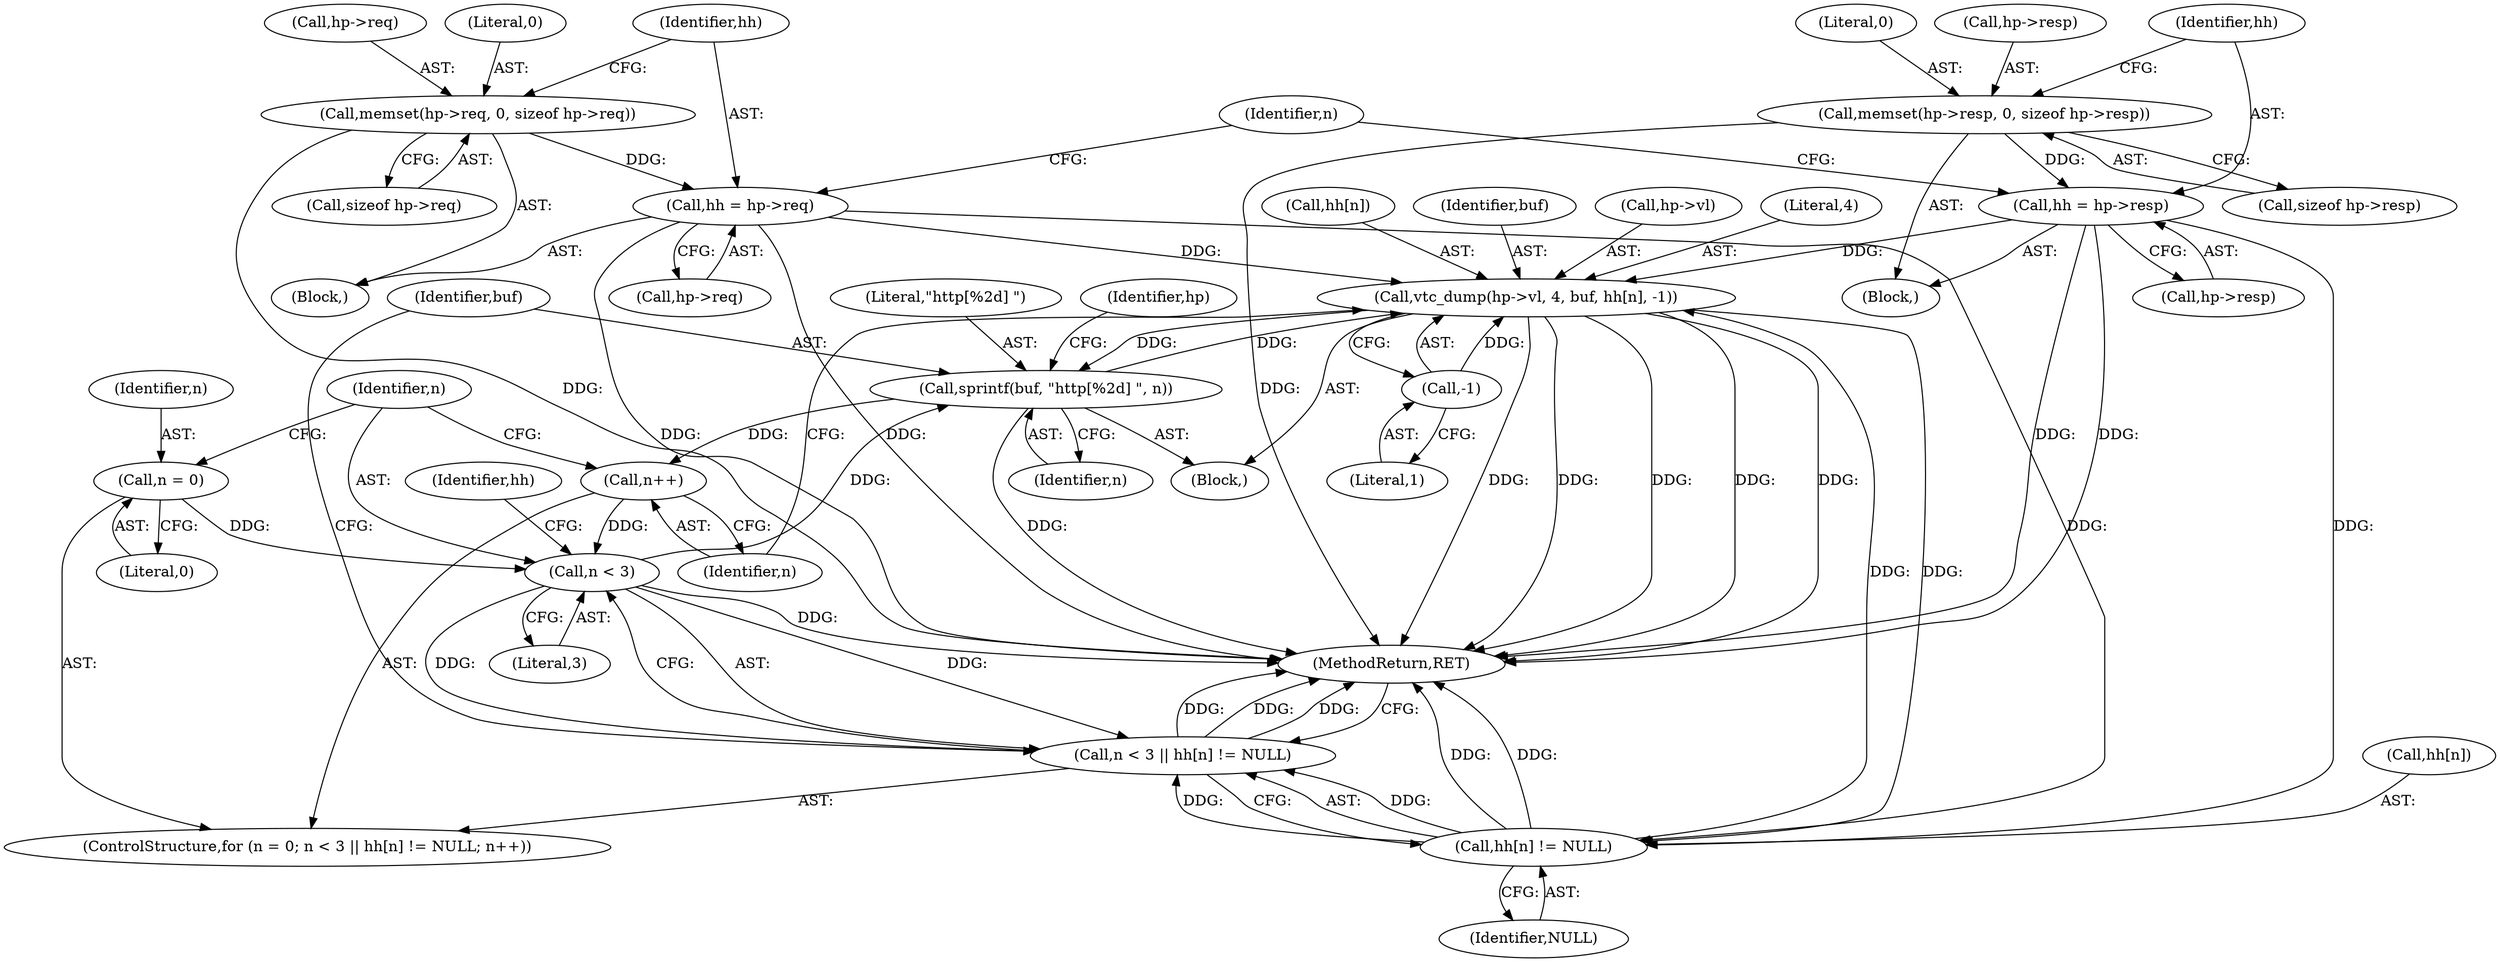 digraph "0_Varnish-Cache_85e8468bec9416bd7e16b0d80cb820ecd2b330c3_2@array" {
"1000348" [label="(Call,vtc_dump(hp->vl, 4, buf, hh[n], -1))"];
"1000344" [label="(Call,sprintf(buf, \"http[%2d] \", n))"];
"1000348" [label="(Call,vtc_dump(hp->vl, 4, buf, hh[n], -1))"];
"1000129" [label="(Call,hh = hp->req)"];
"1000120" [label="(Call,memset(hp->req, 0, sizeof hp->req))"];
"1000145" [label="(Call,hh = hp->resp)"];
"1000136" [label="(Call,memset(hp->resp, 0, sizeof hp->resp))"];
"1000336" [label="(Call,hh[n] != NULL)"];
"1000357" [label="(Call,-1)"];
"1000333" [label="(Call,n < 3)"];
"1000341" [label="(Call,n++)"];
"1000329" [label="(Call,n = 0)"];
"1000332" [label="(Call,n < 3 || hh[n] != NULL)"];
"1000341" [label="(Call,n++)"];
"1000147" [label="(Call,hp->resp)"];
"1000136" [label="(Call,memset(hp->resp, 0, sizeof hp->resp))"];
"1000329" [label="(Call,n = 0)"];
"1000335" [label="(Literal,3)"];
"1000120" [label="(Call,memset(hp->req, 0, sizeof hp->req))"];
"1000352" [label="(Literal,4)"];
"1000344" [label="(Call,sprintf(buf, \"http[%2d] \", n))"];
"1000342" [label="(Identifier,n)"];
"1000348" [label="(Call,vtc_dump(hp->vl, 4, buf, hh[n], -1))"];
"1000332" [label="(Call,n < 3 || hh[n] != NULL)"];
"1000334" [label="(Identifier,n)"];
"1000328" [label="(ControlStructure,for (n = 0; n < 3 || hh[n] != NULL; n++))"];
"1000331" [label="(Literal,0)"];
"1000145" [label="(Call,hh = hp->resp)"];
"1000358" [label="(Literal,1)"];
"1000130" [label="(Identifier,hh)"];
"1000354" [label="(Call,hh[n])"];
"1000137" [label="(Call,hp->resp)"];
"1000151" [label="(Identifier,n)"];
"1000359" [label="(MethodReturn,RET)"];
"1000347" [label="(Identifier,n)"];
"1000131" [label="(Call,hp->req)"];
"1000125" [label="(Call,sizeof hp->req)"];
"1000340" [label="(Identifier,NULL)"];
"1000353" [label="(Identifier,buf)"];
"1000129" [label="(Call,hh = hp->req)"];
"1000338" [label="(Identifier,hh)"];
"1000135" [label="(Block,)"];
"1000146" [label="(Identifier,hh)"];
"1000357" [label="(Call,-1)"];
"1000337" [label="(Call,hh[n])"];
"1000336" [label="(Call,hh[n] != NULL)"];
"1000119" [label="(Block,)"];
"1000346" [label="(Literal,\"http[%2d] \")"];
"1000124" [label="(Literal,0)"];
"1000345" [label="(Identifier,buf)"];
"1000350" [label="(Identifier,hp)"];
"1000333" [label="(Call,n < 3)"];
"1000349" [label="(Call,hp->vl)"];
"1000140" [label="(Literal,0)"];
"1000121" [label="(Call,hp->req)"];
"1000330" [label="(Identifier,n)"];
"1000141" [label="(Call,sizeof hp->resp)"];
"1000343" [label="(Block,)"];
"1000348" -> "1000343"  [label="AST: "];
"1000348" -> "1000357"  [label="CFG: "];
"1000349" -> "1000348"  [label="AST: "];
"1000352" -> "1000348"  [label="AST: "];
"1000353" -> "1000348"  [label="AST: "];
"1000354" -> "1000348"  [label="AST: "];
"1000357" -> "1000348"  [label="AST: "];
"1000342" -> "1000348"  [label="CFG: "];
"1000348" -> "1000359"  [label="DDG: "];
"1000348" -> "1000359"  [label="DDG: "];
"1000348" -> "1000359"  [label="DDG: "];
"1000348" -> "1000359"  [label="DDG: "];
"1000348" -> "1000359"  [label="DDG: "];
"1000348" -> "1000336"  [label="DDG: "];
"1000348" -> "1000344"  [label="DDG: "];
"1000344" -> "1000348"  [label="DDG: "];
"1000129" -> "1000348"  [label="DDG: "];
"1000145" -> "1000348"  [label="DDG: "];
"1000336" -> "1000348"  [label="DDG: "];
"1000357" -> "1000348"  [label="DDG: "];
"1000344" -> "1000343"  [label="AST: "];
"1000344" -> "1000347"  [label="CFG: "];
"1000345" -> "1000344"  [label="AST: "];
"1000346" -> "1000344"  [label="AST: "];
"1000347" -> "1000344"  [label="AST: "];
"1000350" -> "1000344"  [label="CFG: "];
"1000344" -> "1000359"  [label="DDG: "];
"1000344" -> "1000341"  [label="DDG: "];
"1000333" -> "1000344"  [label="DDG: "];
"1000129" -> "1000119"  [label="AST: "];
"1000129" -> "1000131"  [label="CFG: "];
"1000130" -> "1000129"  [label="AST: "];
"1000131" -> "1000129"  [label="AST: "];
"1000151" -> "1000129"  [label="CFG: "];
"1000129" -> "1000359"  [label="DDG: "];
"1000129" -> "1000359"  [label="DDG: "];
"1000120" -> "1000129"  [label="DDG: "];
"1000129" -> "1000336"  [label="DDG: "];
"1000120" -> "1000119"  [label="AST: "];
"1000120" -> "1000125"  [label="CFG: "];
"1000121" -> "1000120"  [label="AST: "];
"1000124" -> "1000120"  [label="AST: "];
"1000125" -> "1000120"  [label="AST: "];
"1000130" -> "1000120"  [label="CFG: "];
"1000120" -> "1000359"  [label="DDG: "];
"1000145" -> "1000135"  [label="AST: "];
"1000145" -> "1000147"  [label="CFG: "];
"1000146" -> "1000145"  [label="AST: "];
"1000147" -> "1000145"  [label="AST: "];
"1000151" -> "1000145"  [label="CFG: "];
"1000145" -> "1000359"  [label="DDG: "];
"1000145" -> "1000359"  [label="DDG: "];
"1000136" -> "1000145"  [label="DDG: "];
"1000145" -> "1000336"  [label="DDG: "];
"1000136" -> "1000135"  [label="AST: "];
"1000136" -> "1000141"  [label="CFG: "];
"1000137" -> "1000136"  [label="AST: "];
"1000140" -> "1000136"  [label="AST: "];
"1000141" -> "1000136"  [label="AST: "];
"1000146" -> "1000136"  [label="CFG: "];
"1000136" -> "1000359"  [label="DDG: "];
"1000336" -> "1000332"  [label="AST: "];
"1000336" -> "1000340"  [label="CFG: "];
"1000337" -> "1000336"  [label="AST: "];
"1000340" -> "1000336"  [label="AST: "];
"1000332" -> "1000336"  [label="CFG: "];
"1000336" -> "1000359"  [label="DDG: "];
"1000336" -> "1000359"  [label="DDG: "];
"1000336" -> "1000332"  [label="DDG: "];
"1000336" -> "1000332"  [label="DDG: "];
"1000357" -> "1000358"  [label="CFG: "];
"1000358" -> "1000357"  [label="AST: "];
"1000333" -> "1000332"  [label="AST: "];
"1000333" -> "1000335"  [label="CFG: "];
"1000334" -> "1000333"  [label="AST: "];
"1000335" -> "1000333"  [label="AST: "];
"1000338" -> "1000333"  [label="CFG: "];
"1000332" -> "1000333"  [label="CFG: "];
"1000333" -> "1000359"  [label="DDG: "];
"1000333" -> "1000332"  [label="DDG: "];
"1000333" -> "1000332"  [label="DDG: "];
"1000341" -> "1000333"  [label="DDG: "];
"1000329" -> "1000333"  [label="DDG: "];
"1000341" -> "1000328"  [label="AST: "];
"1000341" -> "1000342"  [label="CFG: "];
"1000342" -> "1000341"  [label="AST: "];
"1000334" -> "1000341"  [label="CFG: "];
"1000329" -> "1000328"  [label="AST: "];
"1000329" -> "1000331"  [label="CFG: "];
"1000330" -> "1000329"  [label="AST: "];
"1000331" -> "1000329"  [label="AST: "];
"1000334" -> "1000329"  [label="CFG: "];
"1000332" -> "1000328"  [label="AST: "];
"1000345" -> "1000332"  [label="CFG: "];
"1000359" -> "1000332"  [label="CFG: "];
"1000332" -> "1000359"  [label="DDG: "];
"1000332" -> "1000359"  [label="DDG: "];
"1000332" -> "1000359"  [label="DDG: "];
}
